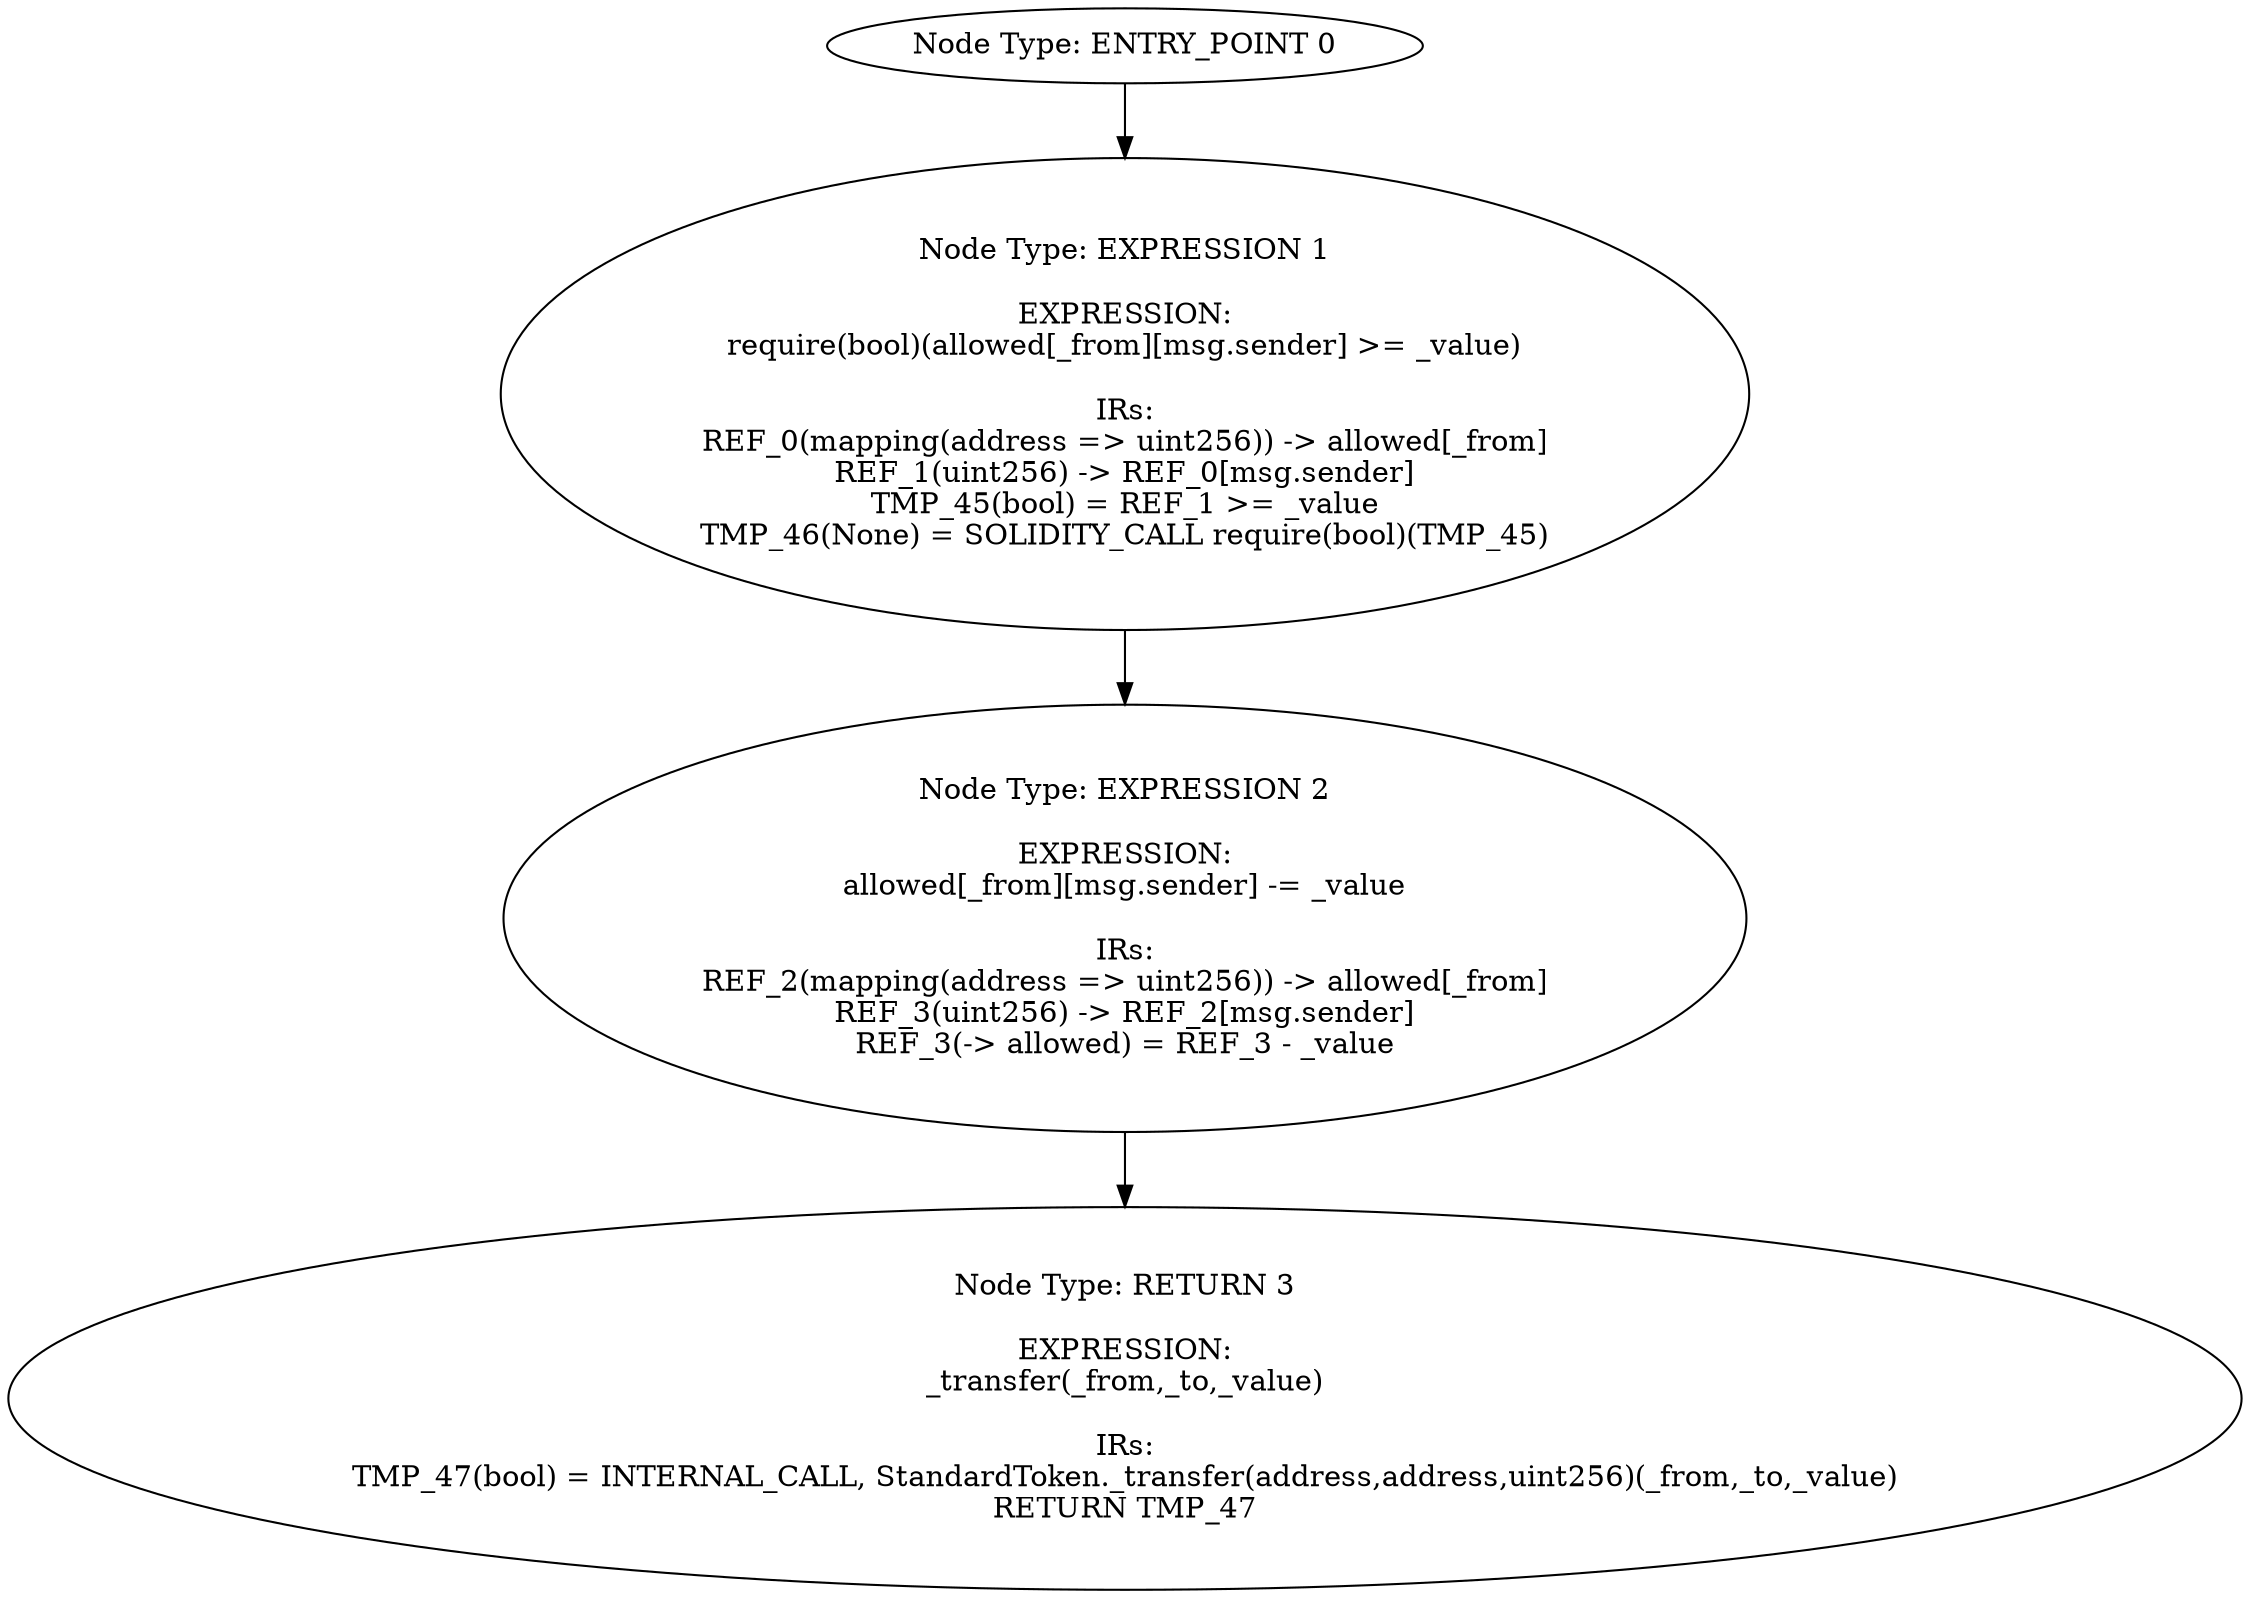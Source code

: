 digraph{
0[label="Node Type: ENTRY_POINT 0
"];
0->1;
1[label="Node Type: EXPRESSION 1

EXPRESSION:
require(bool)(allowed[_from][msg.sender] >= _value)

IRs:
REF_0(mapping(address => uint256)) -> allowed[_from]
REF_1(uint256) -> REF_0[msg.sender]
TMP_45(bool) = REF_1 >= _value
TMP_46(None) = SOLIDITY_CALL require(bool)(TMP_45)"];
1->2;
2[label="Node Type: EXPRESSION 2

EXPRESSION:
allowed[_from][msg.sender] -= _value

IRs:
REF_2(mapping(address => uint256)) -> allowed[_from]
REF_3(uint256) -> REF_2[msg.sender]
REF_3(-> allowed) = REF_3 - _value"];
2->3;
3[label="Node Type: RETURN 3

EXPRESSION:
_transfer(_from,_to,_value)

IRs:
TMP_47(bool) = INTERNAL_CALL, StandardToken._transfer(address,address,uint256)(_from,_to,_value)
RETURN TMP_47"];
}
